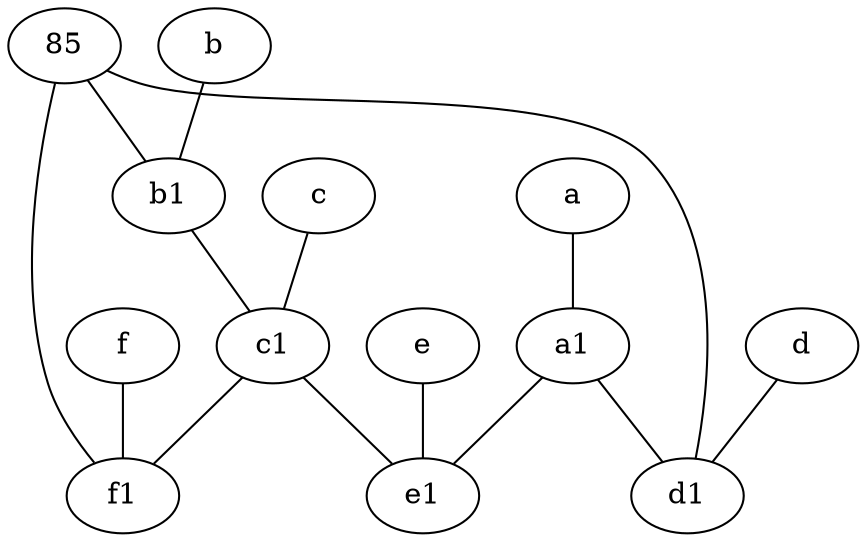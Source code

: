 graph {
	node [labelfontsize=50]
	85 [labelfontsize=50]
	b [labelfontsize=50 pos="10,4!"]
	d [labelfontsize=50 pos="2,5!"]
	b1 [labelfontsize=50 pos="9,4!"]
	a [labelfontsize=50 pos="8,2!"]
	e [labelfontsize=50 pos="7,9!"]
	c1 [labelfontsize=50 pos="4.5,3!"]
	f1 [labelfontsize=50 pos="3,8!"]
	c [labelfontsize=50 pos="4.5,2!"]
	d1 [labelfontsize=50 pos="3,5!"]
	f [labelfontsize=50 pos="3,9!"]
	a1 [labelfontsize=50 pos="8,3!"]
	e1 [labelfontsize=50 pos="7,7!"]
	c1 -- f1
	f -- f1
	e -- e1
	a -- a1
	a1 -- d1
	85 -- b1
	85 -- f1
	b1 -- c1
	d -- d1
	a1 -- e1
	c -- c1
	b -- b1
	85 -- d1
	c1 -- e1
}

